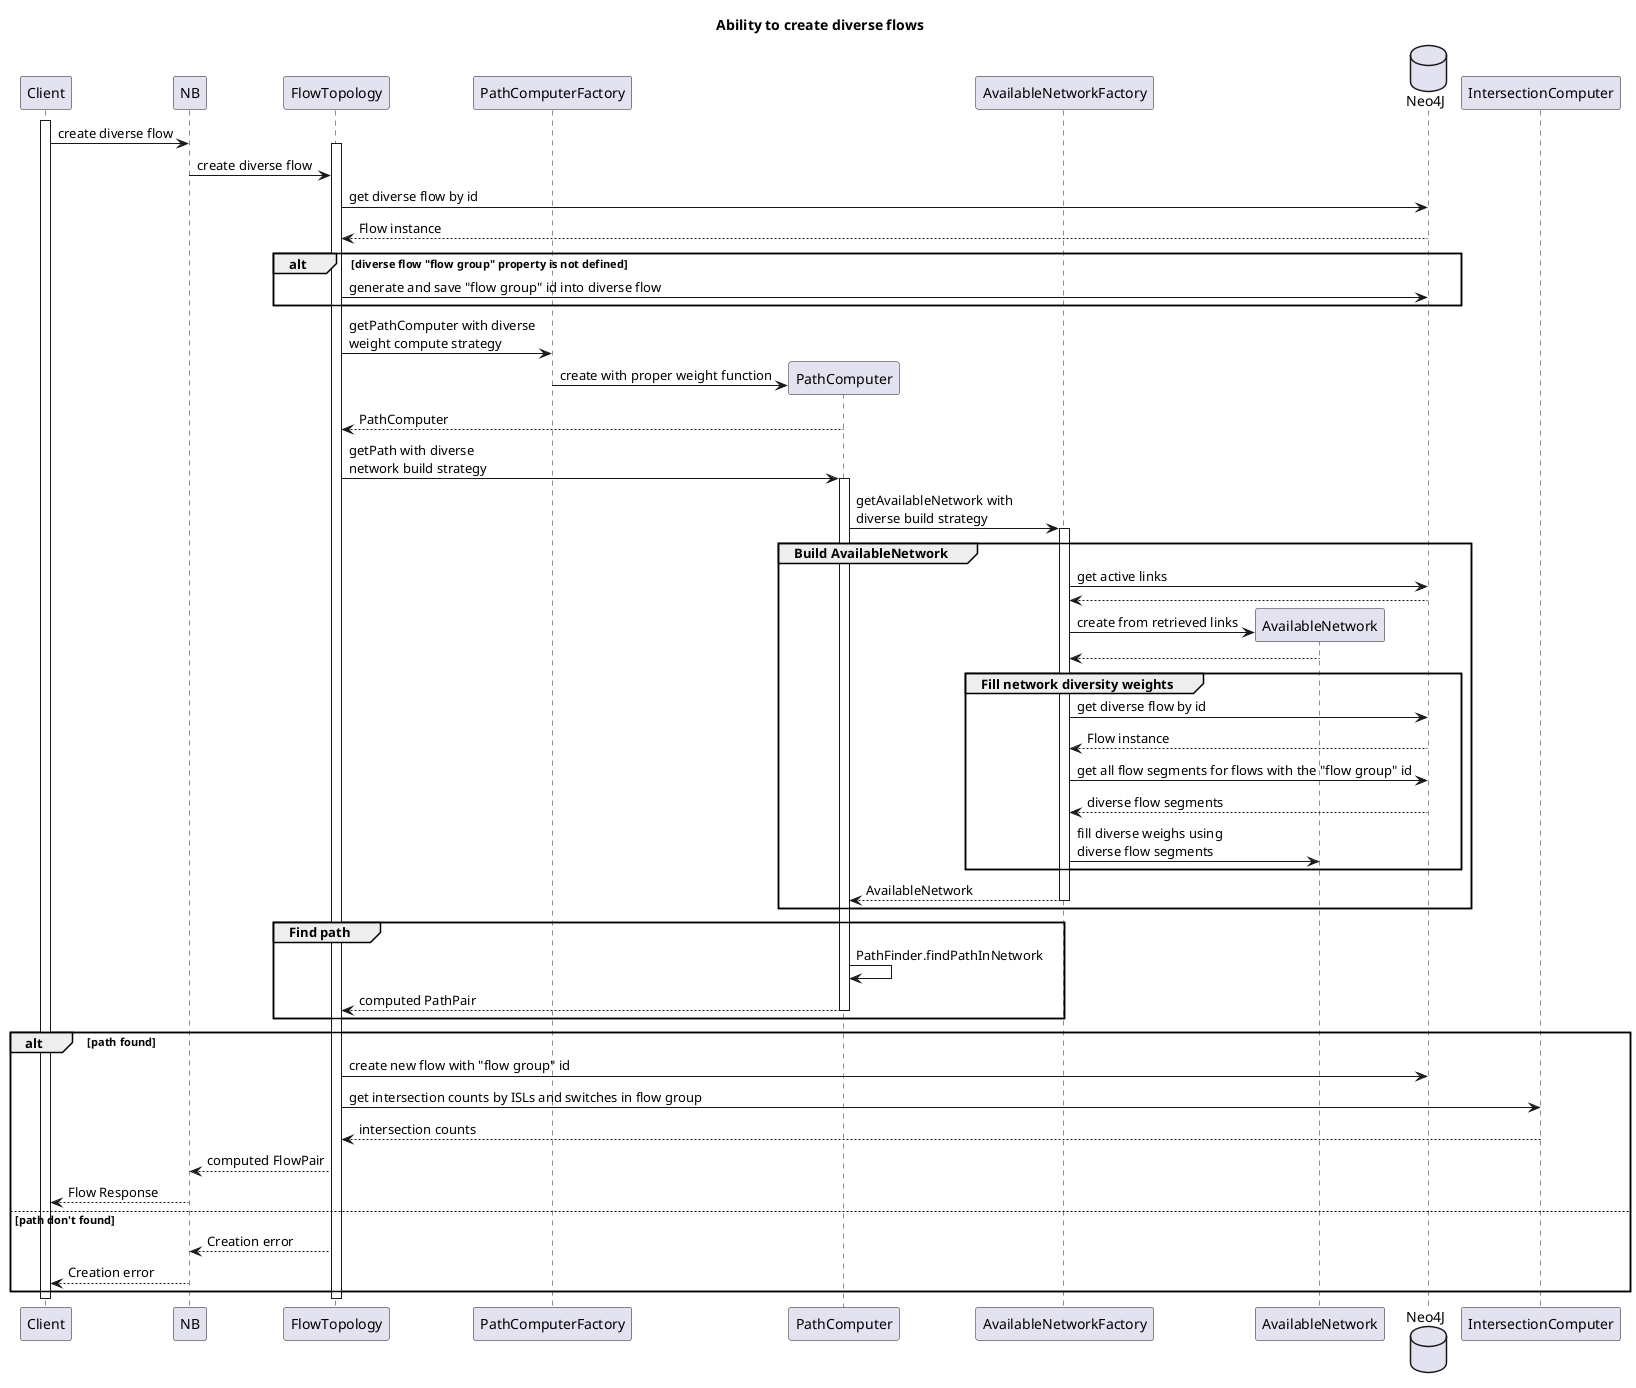 @startuml
title Ability to create diverse flows

participant Client
participant NB
participant FlowTopology
participant PathComputerFactory
participant PathComputer
participant AvailableNetworkFactory
participant AvailableNetwork
database Neo4J
participant IntersectionComputer

activate Client
Client -> NB: create diverse flow
activate FlowTopology
NB -> FlowTopology: create diverse flow

FlowTopology -> Neo4J: get diverse flow by id
Neo4J --> FlowTopology: Flow instance
alt diverse flow "flow group" property is not defined
   FlowTopology -> Neo4J: generate and save "flow group" id into diverse flow
end

FlowTopology -> PathComputerFactory: getPathComputer with diverse\nweight compute strategy
create PathComputer
PathComputerFactory -> PathComputer: create with proper weight function
PathComputer --> FlowTopology: PathComputer

FlowTopology -> PathComputer: getPath with diverse\nnetwork build strategy
activate PathComputer

PathComputer -> AvailableNetworkFactory: getAvailableNetwork with\ndiverse build strategy
activate AvailableNetworkFactory

group Build AvailableNetwork
    AvailableNetworkFactory -> Neo4J: get active links
    Neo4J--> AvailableNetworkFactory
    create AvailableNetwork
    AvailableNetworkFactory -> AvailableNetwork: create from retrieved links
    AvailableNetwork --> AvailableNetworkFactory

    group Fill network diversity weights
        AvailableNetworkFactory -> Neo4J: get diverse flow by id
        Neo4J --> AvailableNetworkFactory: Flow instance

        AvailableNetworkFactory -> Neo4J: get all flow segments for flows with the "flow group" id
        Neo4J--> AvailableNetworkFactory: diverse flow segments

        AvailableNetworkFactory -> AvailableNetwork: fill diverse weighs using\ndiverse flow segments
    end
    AvailableNetworkFactory --> PathComputer: AvailableNetwork
    deactivate AvailableNetworkFactory
end

group Find path
    PathComputer -> PathComputer: PathFinder.findPathInNetwork
    PathComputer --> FlowTopology: computed PathPair
    deactivate PathComputer
end

alt path found
    FlowTopology -> Neo4J: create new flow with "flow group" id
    FlowTopology -> IntersectionComputer: get intersection counts by ISLs and switches in flow group
    IntersectionComputer --> FlowTopology: intersection counts
    FlowTopology --> NB: computed FlowPair
    NB --> Client: Flow Response

else path don't found
   FlowTopology --> NB: Creation error
   NB --> Client: Creation error
end

deactivate FlowTopology
deactivate Client

@enduml
